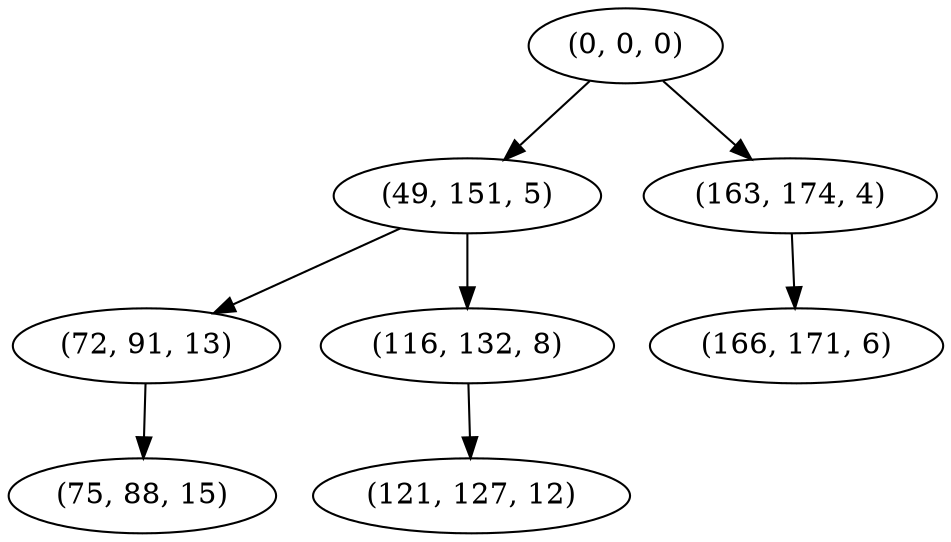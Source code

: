 digraph tree {
    "(0, 0, 0)";
    "(49, 151, 5)";
    "(72, 91, 13)";
    "(75, 88, 15)";
    "(116, 132, 8)";
    "(121, 127, 12)";
    "(163, 174, 4)";
    "(166, 171, 6)";
    "(0, 0, 0)" -> "(49, 151, 5)";
    "(0, 0, 0)" -> "(163, 174, 4)";
    "(49, 151, 5)" -> "(72, 91, 13)";
    "(49, 151, 5)" -> "(116, 132, 8)";
    "(72, 91, 13)" -> "(75, 88, 15)";
    "(116, 132, 8)" -> "(121, 127, 12)";
    "(163, 174, 4)" -> "(166, 171, 6)";
}
